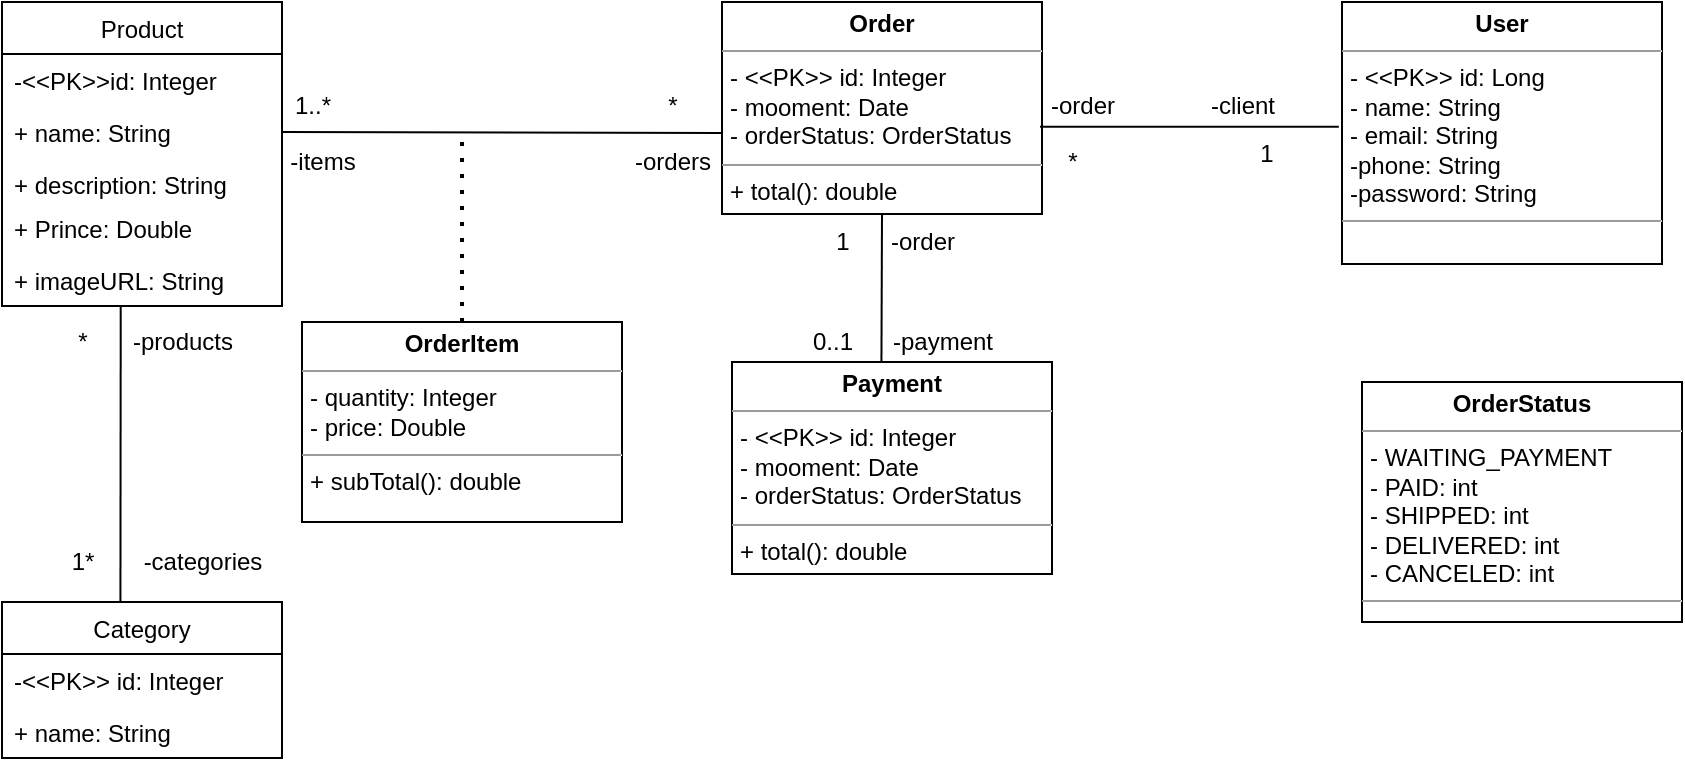 <mxfile version="15.8.7" type="device"><diagram id="rSFPN8QJBqf5Tg781VBW" name="Page-1"><mxGraphModel dx="1304" dy="651" grid="1" gridSize="10" guides="1" tooltips="1" connect="1" arrows="1" fold="1" page="1" pageScale="1" pageWidth="827" pageHeight="1169" math="0" shadow="0"><root><mxCell id="0"/><mxCell id="1" parent="0"/><mxCell id="nek9rE8znTA6KmcR6aYd-1" value="Product" style="swimlane;fontStyle=0;childLayout=stackLayout;horizontal=1;startSize=26;fillColor=none;horizontalStack=0;resizeParent=1;resizeParentMax=0;resizeLast=0;collapsible=1;marginBottom=0;" parent="1" vertex="1"><mxGeometry x="380" y="80" width="140" height="152" as="geometry"/></mxCell><mxCell id="nek9rE8znTA6KmcR6aYd-2" value="-&lt;&lt;PK&gt;&gt;id: Integer" style="text;strokeColor=none;fillColor=none;align=left;verticalAlign=top;spacingLeft=4;spacingRight=4;overflow=hidden;rotatable=0;points=[[0,0.5],[1,0.5]];portConstraint=eastwest;" parent="nek9rE8znTA6KmcR6aYd-1" vertex="1"><mxGeometry y="26" width="140" height="26" as="geometry"/></mxCell><mxCell id="nek9rE8znTA6KmcR6aYd-3" value="+ name: String" style="text;strokeColor=none;fillColor=none;align=left;verticalAlign=top;spacingLeft=4;spacingRight=4;overflow=hidden;rotatable=0;points=[[0,0.5],[1,0.5]];portConstraint=eastwest;" parent="nek9rE8znTA6KmcR6aYd-1" vertex="1"><mxGeometry y="52" width="140" height="26" as="geometry"/></mxCell><mxCell id="nek9rE8znTA6KmcR6aYd-4" value="+ description: String    " style="text;strokeColor=none;fillColor=none;align=left;verticalAlign=top;spacingLeft=4;spacingRight=4;overflow=hidden;rotatable=0;points=[[0,0.5],[1,0.5]];portConstraint=eastwest;" parent="nek9rE8znTA6KmcR6aYd-1" vertex="1"><mxGeometry y="78" width="140" height="22" as="geometry"/></mxCell><mxCell id="nek9rE8znTA6KmcR6aYd-33" value="+ Prince: Double" style="text;strokeColor=none;fillColor=none;align=left;verticalAlign=top;spacingLeft=4;spacingRight=4;overflow=hidden;rotatable=0;points=[[0,0.5],[1,0.5]];portConstraint=eastwest;" parent="nek9rE8znTA6KmcR6aYd-1" vertex="1"><mxGeometry y="100" width="140" height="26" as="geometry"/></mxCell><mxCell id="nek9rE8znTA6KmcR6aYd-34" value="+ imageURL: String" style="text;strokeColor=none;fillColor=none;align=left;verticalAlign=top;spacingLeft=4;spacingRight=4;overflow=hidden;rotatable=0;points=[[0,0.5],[1,0.5]];portConstraint=eastwest;" parent="nek9rE8znTA6KmcR6aYd-1" vertex="1"><mxGeometry y="126" width="140" height="26" as="geometry"/></mxCell><mxCell id="nek9rE8znTA6KmcR6aYd-9" value="Category" style="swimlane;fontStyle=0;childLayout=stackLayout;horizontal=1;startSize=26;fillColor=none;horizontalStack=0;resizeParent=1;resizeParentMax=0;resizeLast=0;collapsible=1;marginBottom=0;" parent="1" vertex="1"><mxGeometry x="380" y="380" width="140" height="78" as="geometry"/></mxCell><mxCell id="nek9rE8znTA6KmcR6aYd-10" value="-&lt;&lt;PK&gt;&gt; id: Integer" style="text;strokeColor=none;fillColor=none;align=left;verticalAlign=top;spacingLeft=4;spacingRight=4;overflow=hidden;rotatable=0;points=[[0,0.5],[1,0.5]];portConstraint=eastwest;" parent="nek9rE8znTA6KmcR6aYd-9" vertex="1"><mxGeometry y="26" width="140" height="26" as="geometry"/></mxCell><mxCell id="nek9rE8znTA6KmcR6aYd-11" value="+ name: String" style="text;strokeColor=none;fillColor=none;align=left;verticalAlign=top;spacingLeft=4;spacingRight=4;overflow=hidden;rotatable=0;points=[[0,0.5],[1,0.5]];portConstraint=eastwest;" parent="nek9rE8znTA6KmcR6aYd-9" vertex="1"><mxGeometry y="52" width="140" height="26" as="geometry"/></mxCell><mxCell id="nek9rE8znTA6KmcR6aYd-30" value="" style="endArrow=none;html=1;rounded=0;exitX=1;exitY=0.5;exitDx=0;exitDy=0;entryX=0;entryY=0.618;entryDx=0;entryDy=0;entryPerimeter=0;" parent="1" source="nek9rE8znTA6KmcR6aYd-3" target="nek9rE8znTA6KmcR6aYd-44" edge="1"><mxGeometry width="50" height="50" relative="1" as="geometry"><mxPoint x="590" y="190" as="sourcePoint"/><mxPoint x="690" y="145" as="targetPoint"/></mxGeometry></mxCell><mxCell id="nek9rE8znTA6KmcR6aYd-31" value="1..*" style="text;html=1;align=center;verticalAlign=middle;resizable=0;points=[];autosize=1;strokeColor=none;fillColor=none;" parent="1" vertex="1"><mxGeometry x="520" y="122" width="30" height="20" as="geometry"/></mxCell><mxCell id="nek9rE8znTA6KmcR6aYd-32" value="*" style="text;html=1;align=center;verticalAlign=middle;resizable=0;points=[];autosize=1;strokeColor=none;fillColor=none;" parent="1" vertex="1"><mxGeometry x="705" y="122" width="20" height="20" as="geometry"/></mxCell><mxCell id="nek9rE8znTA6KmcR6aYd-35" value="" style="endArrow=none;html=1;rounded=0;exitX=0.424;exitY=1.013;exitDx=0;exitDy=0;entryX=0.423;entryY=0.003;entryDx=0;entryDy=0;exitPerimeter=0;entryPerimeter=0;" parent="1" source="nek9rE8znTA6KmcR6aYd-34" target="nek9rE8znTA6KmcR6aYd-9" edge="1"><mxGeometry width="50" height="50" relative="1" as="geometry"><mxPoint x="390" y="271.66" as="sourcePoint"/><mxPoint x="560" y="271.66" as="targetPoint"/></mxGeometry></mxCell><mxCell id="nek9rE8znTA6KmcR6aYd-36" value="-items" style="text;html=1;align=center;verticalAlign=middle;resizable=0;points=[];autosize=1;strokeColor=none;fillColor=none;" parent="1" vertex="1"><mxGeometry x="515" y="150" width="50" height="20" as="geometry"/></mxCell><mxCell id="nek9rE8znTA6KmcR6aYd-37" value="-orders" style="text;html=1;align=center;verticalAlign=middle;resizable=0;points=[];autosize=1;strokeColor=none;fillColor=none;" parent="1" vertex="1"><mxGeometry x="690" y="150" width="50" height="20" as="geometry"/></mxCell><mxCell id="nek9rE8znTA6KmcR6aYd-38" value="-products" style="text;html=1;align=center;verticalAlign=middle;resizable=0;points=[];autosize=1;strokeColor=none;fillColor=none;" parent="1" vertex="1"><mxGeometry x="435" y="240" width="70" height="20" as="geometry"/></mxCell><mxCell id="nek9rE8znTA6KmcR6aYd-39" value="*" style="text;html=1;align=center;verticalAlign=middle;resizable=0;points=[];autosize=1;strokeColor=none;fillColor=none;" parent="1" vertex="1"><mxGeometry x="410" y="240" width="20" height="20" as="geometry"/></mxCell><mxCell id="nek9rE8znTA6KmcR6aYd-40" value="-categories" style="text;html=1;align=center;verticalAlign=middle;resizable=0;points=[];autosize=1;strokeColor=none;fillColor=none;" parent="1" vertex="1"><mxGeometry x="445" y="350" width="70" height="20" as="geometry"/></mxCell><mxCell id="nek9rE8znTA6KmcR6aYd-41" value="1*" style="text;html=1;align=center;verticalAlign=middle;resizable=0;points=[];autosize=1;strokeColor=none;fillColor=none;" parent="1" vertex="1"><mxGeometry x="405" y="350" width="30" height="20" as="geometry"/></mxCell><mxCell id="nek9rE8znTA6KmcR6aYd-42" value="" style="endArrow=none;dashed=1;html=1;dashPattern=1 3;strokeWidth=2;rounded=0;exitX=0.5;exitY=0;exitDx=0;exitDy=0;" parent="1" source="nek9rE8znTA6KmcR6aYd-43" edge="1"><mxGeometry width="50" height="50" relative="1" as="geometry"><mxPoint x="650" y="260" as="sourcePoint"/><mxPoint x="610" y="150" as="targetPoint"/></mxGeometry></mxCell><mxCell id="nek9rE8znTA6KmcR6aYd-43" value="&lt;p style=&quot;margin: 0px ; margin-top: 4px ; text-align: center&quot;&gt;&lt;b&gt;OrderItem&lt;/b&gt;&lt;/p&gt;&lt;hr size=&quot;1&quot;&gt;&lt;p style=&quot;margin: 0px ; margin-left: 4px&quot;&gt;- quantity: Integer&lt;br&gt;- price: Double&lt;/p&gt;&lt;hr size=&quot;1&quot;&gt;&lt;p style=&quot;margin: 0px ; margin-left: 4px&quot;&gt;+ subTotal(): double&lt;br&gt;&lt;/p&gt;" style="verticalAlign=top;align=left;overflow=fill;fontSize=12;fontFamily=Helvetica;html=1;" parent="1" vertex="1"><mxGeometry x="530" y="240" width="160" height="100" as="geometry"/></mxCell><mxCell id="nek9rE8znTA6KmcR6aYd-44" value="&lt;p style=&quot;margin: 0px ; margin-top: 4px ; text-align: center&quot;&gt;&lt;b&gt;Order&lt;/b&gt;&lt;/p&gt;&lt;hr size=&quot;1&quot;&gt;&lt;p style=&quot;margin: 0px ; margin-left: 4px&quot;&gt;- &amp;lt;&amp;lt;PK&amp;gt;&amp;gt; id: Integer&lt;br&gt;- mooment: Date&lt;/p&gt;&lt;p style=&quot;margin: 0px ; margin-left: 4px&quot;&gt;- orderStatus: OrderStatus&lt;/p&gt;&lt;hr size=&quot;1&quot;&gt;&lt;p style=&quot;margin: 0px ; margin-left: 4px&quot;&gt;+ total(): double&lt;br&gt;&lt;/p&gt;" style="verticalAlign=top;align=left;overflow=fill;fontSize=12;fontFamily=Helvetica;html=1;" parent="1" vertex="1"><mxGeometry x="740" y="80" width="160" height="106" as="geometry"/></mxCell><mxCell id="nek9rE8znTA6KmcR6aYd-46" value="" style="endArrow=none;html=1;rounded=0;exitX=0.994;exitY=0.588;exitDx=0;exitDy=0;exitPerimeter=0;entryX=-0.01;entryY=0.476;entryDx=0;entryDy=0;entryPerimeter=0;" parent="1" source="nek9rE8znTA6KmcR6aYd-44" target="nek9rE8znTA6KmcR6aYd-58" edge="1"><mxGeometry width="50" height="50" relative="1" as="geometry"><mxPoint x="915" y="141.31" as="sourcePoint"/><mxPoint x="1022" y="141.798" as="targetPoint"/></mxGeometry></mxCell><mxCell id="nek9rE8znTA6KmcR6aYd-47" value="-order" style="text;html=1;align=center;verticalAlign=middle;resizable=0;points=[];autosize=1;strokeColor=none;fillColor=none;" parent="1" vertex="1"><mxGeometry x="895" y="122" width="50" height="20" as="geometry"/></mxCell><mxCell id="nek9rE8znTA6KmcR6aYd-48" value="-client" style="text;html=1;align=center;verticalAlign=middle;resizable=0;points=[];autosize=1;strokeColor=none;fillColor=none;" parent="1" vertex="1"><mxGeometry x="975" y="122" width="50" height="20" as="geometry"/></mxCell><mxCell id="nek9rE8znTA6KmcR6aYd-49" value="*" style="text;html=1;align=center;verticalAlign=middle;resizable=0;points=[];autosize=1;strokeColor=none;fillColor=none;" parent="1" vertex="1"><mxGeometry x="905" y="150" width="20" height="20" as="geometry"/></mxCell><mxCell id="nek9rE8znTA6KmcR6aYd-50" value="1" style="text;html=1;align=center;verticalAlign=middle;resizable=0;points=[];autosize=1;strokeColor=none;fillColor=none;" parent="1" vertex="1"><mxGeometry x="1002" y="146" width="20" height="20" as="geometry"/></mxCell><mxCell id="nek9rE8znTA6KmcR6aYd-51" value="&lt;p style=&quot;margin: 0px ; margin-top: 4px ; text-align: center&quot;&gt;&lt;b&gt;Payment&lt;/b&gt;&lt;/p&gt;&lt;hr size=&quot;1&quot;&gt;&lt;p style=&quot;margin: 0px ; margin-left: 4px&quot;&gt;- &amp;lt;&amp;lt;PK&amp;gt;&amp;gt; id: Integer&lt;br&gt;- mooment: Date&lt;/p&gt;&lt;p style=&quot;margin: 0px ; margin-left: 4px&quot;&gt;- orderStatus: OrderStatus&lt;/p&gt;&lt;hr size=&quot;1&quot;&gt;&lt;p style=&quot;margin: 0px ; margin-left: 4px&quot;&gt;+ total(): double&lt;br&gt;&lt;/p&gt;" style="verticalAlign=top;align=left;overflow=fill;fontSize=12;fontFamily=Helvetica;html=1;" parent="1" vertex="1"><mxGeometry x="745" y="260" width="160" height="106" as="geometry"/></mxCell><mxCell id="nek9rE8znTA6KmcR6aYd-52" value="" style="endArrow=none;html=1;rounded=0;exitX=0.467;exitY=-0.005;exitDx=0;exitDy=0;entryX=0.5;entryY=1;entryDx=0;entryDy=0;exitPerimeter=0;" parent="1" source="nek9rE8znTA6KmcR6aYd-51" target="nek9rE8znTA6KmcR6aYd-44" edge="1"><mxGeometry width="50" height="50" relative="1" as="geometry"><mxPoint x="530" y="155" as="sourcePoint"/><mxPoint x="750" y="155.508" as="targetPoint"/></mxGeometry></mxCell><mxCell id="nek9rE8znTA6KmcR6aYd-53" value="1" style="text;html=1;align=center;verticalAlign=middle;resizable=0;points=[];autosize=1;strokeColor=none;fillColor=none;" parent="1" vertex="1"><mxGeometry x="790" y="190" width="20" height="20" as="geometry"/></mxCell><mxCell id="nek9rE8znTA6KmcR6aYd-54" value="-order" style="text;html=1;align=center;verticalAlign=middle;resizable=0;points=[];autosize=1;strokeColor=none;fillColor=none;" parent="1" vertex="1"><mxGeometry x="815" y="190" width="50" height="20" as="geometry"/></mxCell><mxCell id="nek9rE8znTA6KmcR6aYd-55" value="-payment" style="text;html=1;align=center;verticalAlign=middle;resizable=0;points=[];autosize=1;strokeColor=none;fillColor=none;" parent="1" vertex="1"><mxGeometry x="815" y="240" width="70" height="20" as="geometry"/></mxCell><mxCell id="nek9rE8znTA6KmcR6aYd-56" value="0..1" style="text;html=1;align=center;verticalAlign=middle;resizable=0;points=[];autosize=1;strokeColor=none;fillColor=none;" parent="1" vertex="1"><mxGeometry x="775" y="240" width="40" height="20" as="geometry"/></mxCell><mxCell id="nek9rE8znTA6KmcR6aYd-57" value="&lt;p style=&quot;margin: 0px ; margin-top: 4px ; text-align: center&quot;&gt;&lt;b&gt;OrderStatus&lt;/b&gt;&lt;/p&gt;&lt;hr size=&quot;1&quot;&gt;&lt;p style=&quot;margin: 0px ; margin-left: 4px&quot;&gt;- WAITING_PAYMENT&lt;br&gt;- PAID: int&lt;/p&gt;&lt;p style=&quot;margin: 0px ; margin-left: 4px&quot;&gt;- SHIPPED: int&lt;/p&gt;&lt;p style=&quot;margin: 0px ; margin-left: 4px&quot;&gt;- DELIVERED: int&lt;/p&gt;&lt;p style=&quot;margin: 0px ; margin-left: 4px&quot;&gt;- CANCELED: int&lt;/p&gt;&lt;hr size=&quot;1&quot;&gt;&lt;p style=&quot;margin: 0px ; margin-left: 4px&quot;&gt;&lt;br&gt;&lt;/p&gt;" style="verticalAlign=top;align=left;overflow=fill;fontSize=12;fontFamily=Helvetica;html=1;" parent="1" vertex="1"><mxGeometry x="1060" y="270" width="160" height="120" as="geometry"/></mxCell><mxCell id="nek9rE8znTA6KmcR6aYd-58" value="&lt;p style=&quot;margin: 0px ; margin-top: 4px ; text-align: center&quot;&gt;&lt;b&gt;User&lt;/b&gt;&lt;/p&gt;&lt;hr size=&quot;1&quot;&gt;&lt;p style=&quot;margin: 0px ; margin-left: 4px&quot;&gt;- &amp;lt;&amp;lt;PK&amp;gt;&amp;gt; id: Long&lt;br&gt;- name: String&lt;/p&gt;&lt;p style=&quot;margin: 0px ; margin-left: 4px&quot;&gt;- email: String&lt;/p&gt;&lt;p style=&quot;margin: 0px ; margin-left: 4px&quot;&gt;-phone: String&amp;nbsp;&lt;span style=&quot;white-space: pre&quot;&gt;&#9;&lt;/span&gt;&lt;/p&gt;&lt;p style=&quot;margin: 0px ; margin-left: 4px&quot;&gt;-password: String&lt;/p&gt;&lt;hr size=&quot;1&quot;&gt;&lt;p style=&quot;margin: 0px ; margin-left: 4px&quot;&gt;&lt;br&gt;&lt;/p&gt;" style="verticalAlign=top;align=left;overflow=fill;fontSize=12;fontFamily=Helvetica;html=1;" parent="1" vertex="1"><mxGeometry x="1050" y="80" width="160" height="131" as="geometry"/></mxCell></root></mxGraphModel></diagram></mxfile>